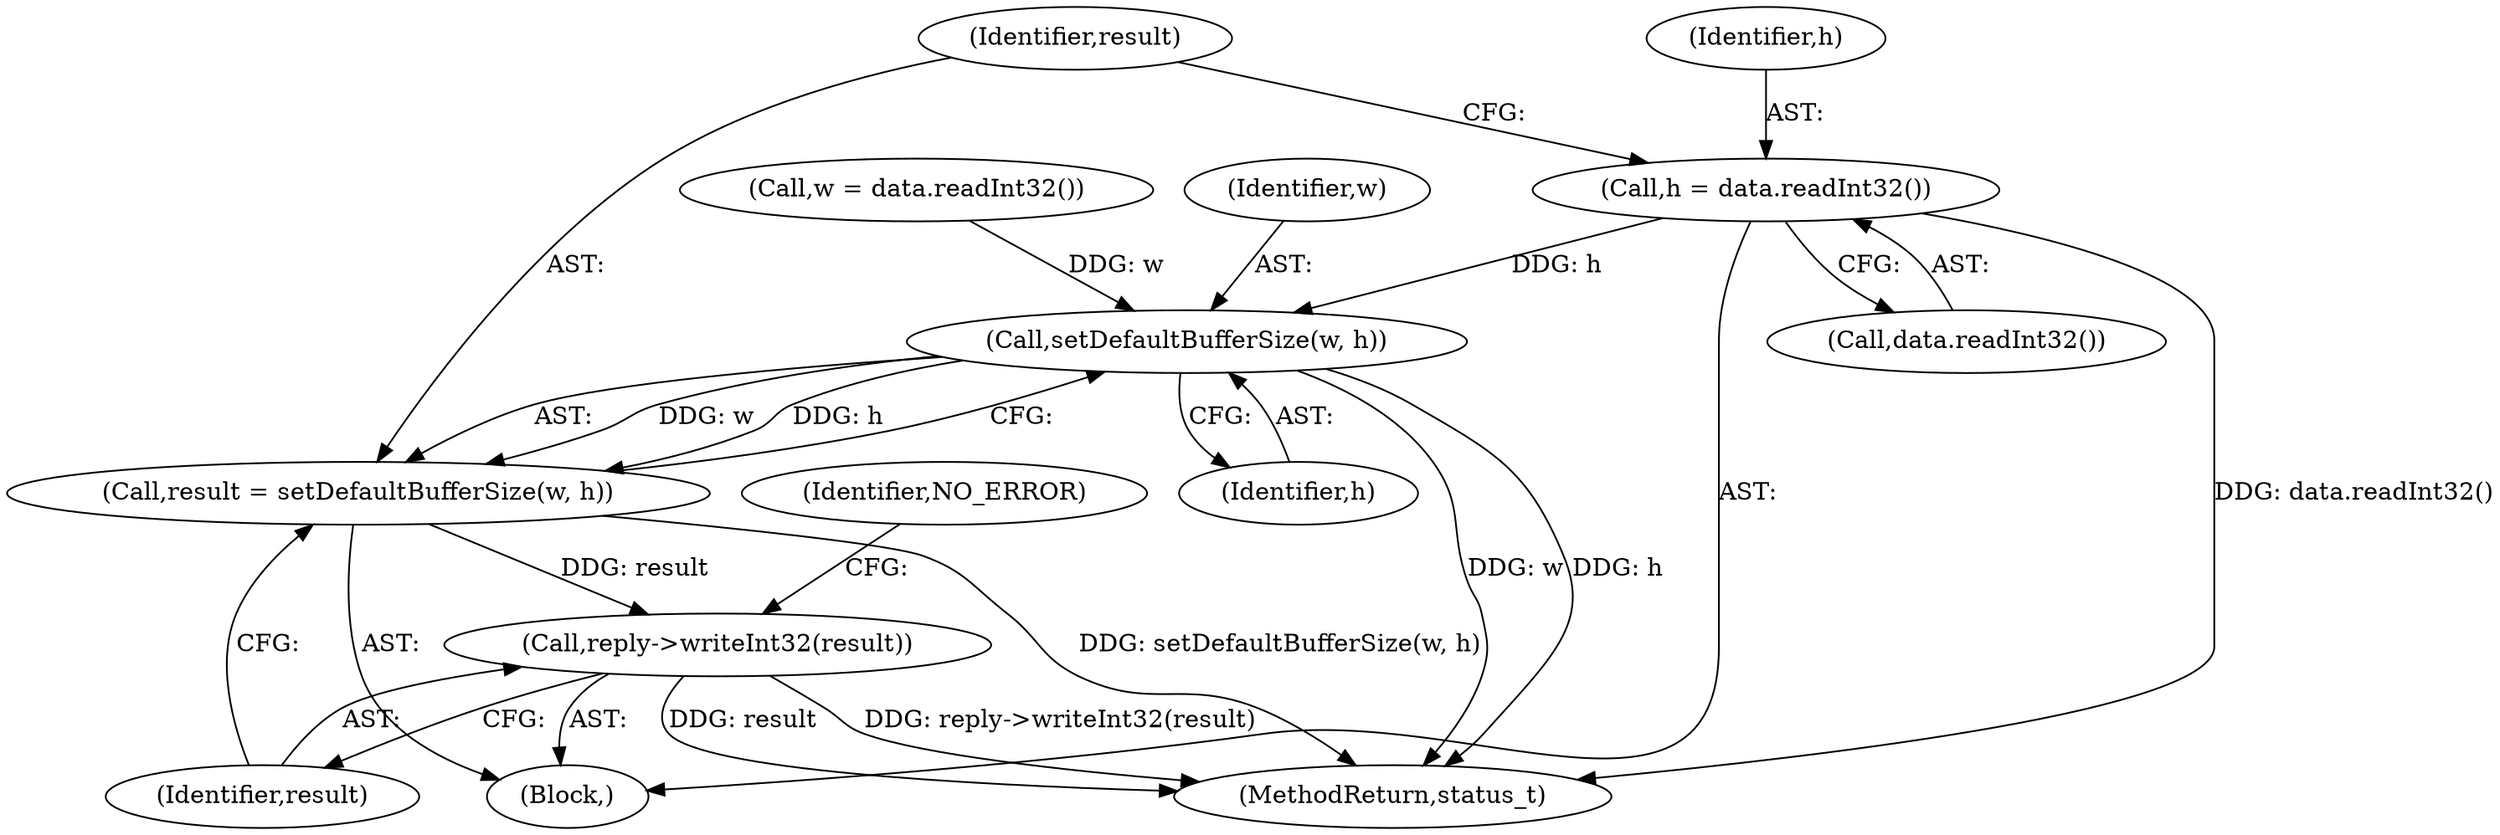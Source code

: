 digraph "0_Android_dded8fdbb700d6cc498debc69a780915bc34d755@API" {
"1000309" [label="(Call,h = data.readInt32())"];
"1000315" [label="(Call,setDefaultBufferSize(w, h))"];
"1000313" [label="(Call,result = setDefaultBufferSize(w, h))"];
"1000318" [label="(Call,reply->writeInt32(result))"];
"1000318" [label="(Call,reply->writeInt32(result))"];
"1000313" [label="(Call,result = setDefaultBufferSize(w, h))"];
"1000319" [label="(Identifier,result)"];
"1000314" [label="(Identifier,result)"];
"1000315" [label="(Call,setDefaultBufferSize(w, h))"];
"1000321" [label="(Identifier,NO_ERROR)"];
"1000310" [label="(Identifier,h)"];
"1000311" [label="(Call,data.readInt32())"];
"1000476" [label="(MethodReturn,status_t)"];
"1000299" [label="(Block,)"];
"1000305" [label="(Call,w = data.readInt32())"];
"1000317" [label="(Identifier,h)"];
"1000316" [label="(Identifier,w)"];
"1000309" [label="(Call,h = data.readInt32())"];
"1000309" -> "1000299"  [label="AST: "];
"1000309" -> "1000311"  [label="CFG: "];
"1000310" -> "1000309"  [label="AST: "];
"1000311" -> "1000309"  [label="AST: "];
"1000314" -> "1000309"  [label="CFG: "];
"1000309" -> "1000476"  [label="DDG: data.readInt32()"];
"1000309" -> "1000315"  [label="DDG: h"];
"1000315" -> "1000313"  [label="AST: "];
"1000315" -> "1000317"  [label="CFG: "];
"1000316" -> "1000315"  [label="AST: "];
"1000317" -> "1000315"  [label="AST: "];
"1000313" -> "1000315"  [label="CFG: "];
"1000315" -> "1000476"  [label="DDG: w"];
"1000315" -> "1000476"  [label="DDG: h"];
"1000315" -> "1000313"  [label="DDG: w"];
"1000315" -> "1000313"  [label="DDG: h"];
"1000305" -> "1000315"  [label="DDG: w"];
"1000313" -> "1000299"  [label="AST: "];
"1000314" -> "1000313"  [label="AST: "];
"1000319" -> "1000313"  [label="CFG: "];
"1000313" -> "1000476"  [label="DDG: setDefaultBufferSize(w, h)"];
"1000313" -> "1000318"  [label="DDG: result"];
"1000318" -> "1000299"  [label="AST: "];
"1000318" -> "1000319"  [label="CFG: "];
"1000319" -> "1000318"  [label="AST: "];
"1000321" -> "1000318"  [label="CFG: "];
"1000318" -> "1000476"  [label="DDG: reply->writeInt32(result)"];
"1000318" -> "1000476"  [label="DDG: result"];
}
